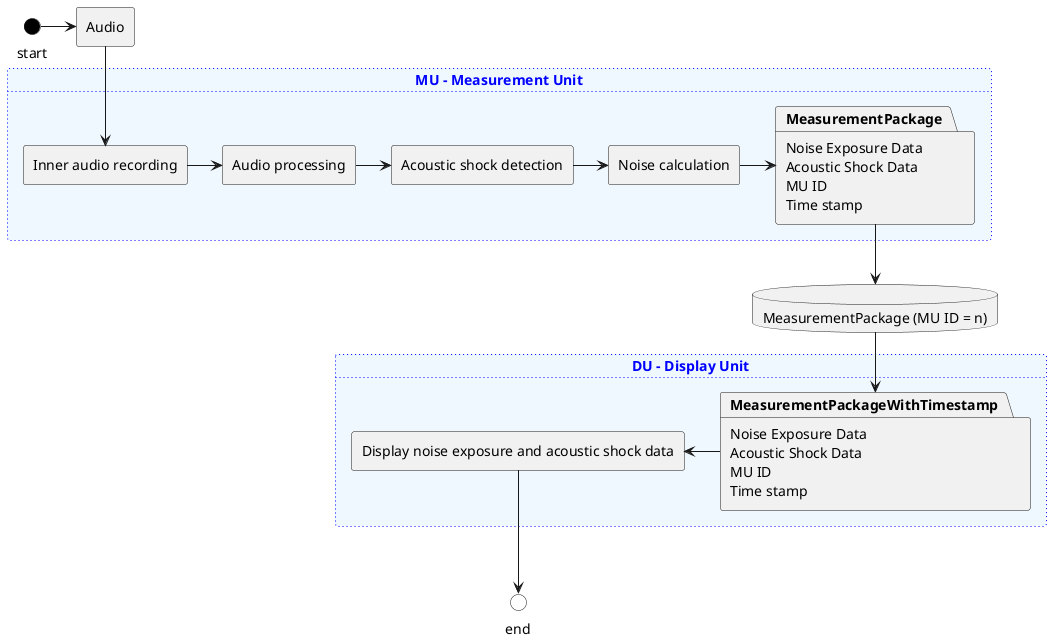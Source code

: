 @startuml DataFlowDiagram_V4     
    interface start #Black
    agent au as "Audio"

    card MU as "MU - Measurement Unit" #aliceblue;line:blue;line.dotted;text:blue {
        agent InnerRecau as "Inner audio recording"
        agent auproc as "Audio processing" 
        agent noisemes as "Noise calculation"
        agent acshokdet as "Acoustic shock detection"
        package MeasurementPackage as "Noise Exposure Data\nAcoustic Shock Data\nMU ID\nTime stamp"
    }

    interface end #white

    card DU as "DU - Display Unit" #aliceblue;line:blue;line.dotted;text:blue {
        agent displayData as "Display noise exposure and acoustic shock data"
        /'agent recPUpack as "Receive noise exposure and acoustic shock data"'/
        package MeasurementPackageWithTimestamp as "Noise Exposure Data\nAcoustic Shock Data\nMU ID\nTime stamp"
    }

    database DB as "
        MeasurementPackage (MU ID = n)
        " 

    start -> au
    au --> InnerRecau
    InnerRecau -> auproc
    auproc->acshokdet
    acshokdet->noisemes

    displayData <- MeasurementPackageWithTimestamp
    DB --> MeasurementPackageWithTimestamp
    MeasurementPackage --> DB
    
    noisemes -> MeasurementPackage 
    displayData --> end 
    
    

@enduml